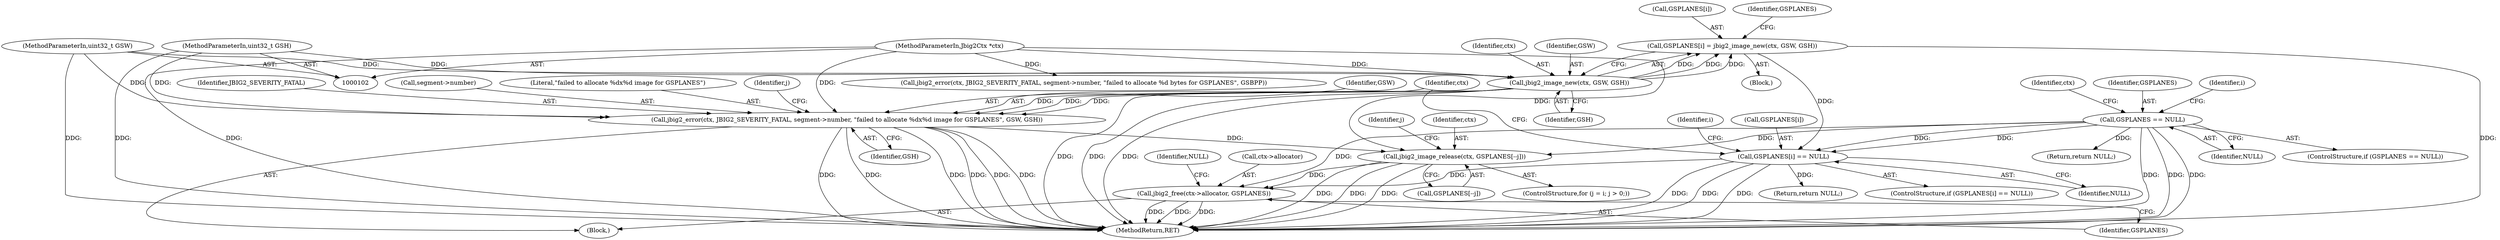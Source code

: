 digraph "0_ghostscript_e698d5c11d27212aa1098bc5b1673a3378563092_1@API" {
"1000202" [label="(Call,jbig2_free(ctx->allocator, GSPLANES))"];
"1000141" [label="(Call,GSPLANES == NULL)"];
"1000174" [label="(Call,GSPLANES[i] == NULL)"];
"1000165" [label="(Call,GSPLANES[i] = jbig2_image_new(ctx, GSW, GSH))"];
"1000169" [label="(Call,jbig2_image_new(ctx, GSW, GSH))"];
"1000103" [label="(MethodParameterIn,Jbig2Ctx *ctx)"];
"1000108" [label="(MethodParameterIn,uint32_t GSW)"];
"1000109" [label="(MethodParameterIn,uint32_t GSH)"];
"1000196" [label="(Call,jbig2_image_release(ctx, GSPLANES[--j]))"];
"1000180" [label="(Call,jbig2_error(ctx, JBIG2_SEVERITY_FATAL, segment->number, \"failed to allocate %dx%d image for GSPLANES\", GSW, GSH))"];
"1000180" [label="(Call,jbig2_error(ctx, JBIG2_SEVERITY_FATAL, segment->number, \"failed to allocate %dx%d image for GSPLANES\", GSW, GSH))"];
"1000157" [label="(Identifier,i)"];
"1000169" [label="(Call,jbig2_image_new(ctx, GSW, GSH))"];
"1000166" [label="(Call,GSPLANES[i])"];
"1000186" [label="(Literal,\"failed to allocate %dx%d image for GSPLANES\")"];
"1000143" [label="(Identifier,NULL)"];
"1000179" [label="(Block,)"];
"1000146" [label="(Identifier,ctx)"];
"1000172" [label="(Identifier,GSH)"];
"1000145" [label="(Call,jbig2_error(ctx, JBIG2_SEVERITY_FATAL, segment->number, \"failed to allocate %d bytes for GSPLANES\", GSBPP))"];
"1000165" [label="(Call,GSPLANES[i] = jbig2_image_new(ctx, GSW, GSH))"];
"1000174" [label="(Call,GSPLANES[i] == NULL)"];
"1000178" [label="(Identifier,NULL)"];
"1000196" [label="(Call,jbig2_image_release(ctx, GSPLANES[--j]))"];
"1000181" [label="(Identifier,ctx)"];
"1000188" [label="(Identifier,GSH)"];
"1000189" [label="(ControlStructure,for (j = i; j > 0;))"];
"1000191" [label="(Identifier,j)"];
"1000142" [label="(Identifier,GSPLANES)"];
"1000209" [label="(MethodReturn,RET)"];
"1000187" [label="(Identifier,GSW)"];
"1000198" [label="(Call,GSPLANES[--j])"];
"1000164" [label="(Block,)"];
"1000163" [label="(Identifier,i)"];
"1000103" [label="(MethodParameterIn,Jbig2Ctx *ctx)"];
"1000207" [label="(Return,return NULL;)"];
"1000203" [label="(Call,ctx->allocator)"];
"1000175" [label="(Call,GSPLANES[i])"];
"1000194" [label="(Identifier,j)"];
"1000208" [label="(Identifier,NULL)"];
"1000176" [label="(Identifier,GSPLANES)"];
"1000173" [label="(ControlStructure,if (GSPLANES[i] == NULL))"];
"1000170" [label="(Identifier,ctx)"];
"1000140" [label="(ControlStructure,if (GSPLANES == NULL))"];
"1000108" [label="(MethodParameterIn,uint32_t GSW)"];
"1000141" [label="(Call,GSPLANES == NULL)"];
"1000197" [label="(Identifier,ctx)"];
"1000182" [label="(Identifier,JBIG2_SEVERITY_FATAL)"];
"1000202" [label="(Call,jbig2_free(ctx->allocator, GSPLANES))"];
"1000153" [label="(Return,return NULL;)"];
"1000171" [label="(Identifier,GSW)"];
"1000183" [label="(Call,segment->number)"];
"1000109" [label="(MethodParameterIn,uint32_t GSH)"];
"1000206" [label="(Identifier,GSPLANES)"];
"1000202" -> "1000179"  [label="AST: "];
"1000202" -> "1000206"  [label="CFG: "];
"1000203" -> "1000202"  [label="AST: "];
"1000206" -> "1000202"  [label="AST: "];
"1000208" -> "1000202"  [label="CFG: "];
"1000202" -> "1000209"  [label="DDG: "];
"1000202" -> "1000209"  [label="DDG: "];
"1000202" -> "1000209"  [label="DDG: "];
"1000141" -> "1000202"  [label="DDG: "];
"1000174" -> "1000202"  [label="DDG: "];
"1000196" -> "1000202"  [label="DDG: "];
"1000141" -> "1000140"  [label="AST: "];
"1000141" -> "1000143"  [label="CFG: "];
"1000142" -> "1000141"  [label="AST: "];
"1000143" -> "1000141"  [label="AST: "];
"1000146" -> "1000141"  [label="CFG: "];
"1000157" -> "1000141"  [label="CFG: "];
"1000141" -> "1000209"  [label="DDG: "];
"1000141" -> "1000209"  [label="DDG: "];
"1000141" -> "1000209"  [label="DDG: "];
"1000141" -> "1000153"  [label="DDG: "];
"1000141" -> "1000174"  [label="DDG: "];
"1000141" -> "1000174"  [label="DDG: "];
"1000141" -> "1000196"  [label="DDG: "];
"1000174" -> "1000173"  [label="AST: "];
"1000174" -> "1000178"  [label="CFG: "];
"1000175" -> "1000174"  [label="AST: "];
"1000178" -> "1000174"  [label="AST: "];
"1000181" -> "1000174"  [label="CFG: "];
"1000163" -> "1000174"  [label="CFG: "];
"1000174" -> "1000209"  [label="DDG: "];
"1000174" -> "1000209"  [label="DDG: "];
"1000174" -> "1000209"  [label="DDG: "];
"1000165" -> "1000174"  [label="DDG: "];
"1000174" -> "1000207"  [label="DDG: "];
"1000165" -> "1000164"  [label="AST: "];
"1000165" -> "1000169"  [label="CFG: "];
"1000166" -> "1000165"  [label="AST: "];
"1000169" -> "1000165"  [label="AST: "];
"1000176" -> "1000165"  [label="CFG: "];
"1000165" -> "1000209"  [label="DDG: "];
"1000169" -> "1000165"  [label="DDG: "];
"1000169" -> "1000165"  [label="DDG: "];
"1000169" -> "1000165"  [label="DDG: "];
"1000169" -> "1000172"  [label="CFG: "];
"1000170" -> "1000169"  [label="AST: "];
"1000171" -> "1000169"  [label="AST: "];
"1000172" -> "1000169"  [label="AST: "];
"1000169" -> "1000209"  [label="DDG: "];
"1000169" -> "1000209"  [label="DDG: "];
"1000169" -> "1000209"  [label="DDG: "];
"1000103" -> "1000169"  [label="DDG: "];
"1000108" -> "1000169"  [label="DDG: "];
"1000109" -> "1000169"  [label="DDG: "];
"1000169" -> "1000180"  [label="DDG: "];
"1000169" -> "1000180"  [label="DDG: "];
"1000169" -> "1000180"  [label="DDG: "];
"1000103" -> "1000102"  [label="AST: "];
"1000103" -> "1000209"  [label="DDG: "];
"1000103" -> "1000145"  [label="DDG: "];
"1000103" -> "1000180"  [label="DDG: "];
"1000103" -> "1000196"  [label="DDG: "];
"1000108" -> "1000102"  [label="AST: "];
"1000108" -> "1000209"  [label="DDG: "];
"1000108" -> "1000180"  [label="DDG: "];
"1000109" -> "1000102"  [label="AST: "];
"1000109" -> "1000209"  [label="DDG: "];
"1000109" -> "1000180"  [label="DDG: "];
"1000196" -> "1000189"  [label="AST: "];
"1000196" -> "1000198"  [label="CFG: "];
"1000197" -> "1000196"  [label="AST: "];
"1000198" -> "1000196"  [label="AST: "];
"1000194" -> "1000196"  [label="CFG: "];
"1000196" -> "1000209"  [label="DDG: "];
"1000196" -> "1000209"  [label="DDG: "];
"1000196" -> "1000209"  [label="DDG: "];
"1000180" -> "1000196"  [label="DDG: "];
"1000180" -> "1000179"  [label="AST: "];
"1000180" -> "1000188"  [label="CFG: "];
"1000181" -> "1000180"  [label="AST: "];
"1000182" -> "1000180"  [label="AST: "];
"1000183" -> "1000180"  [label="AST: "];
"1000186" -> "1000180"  [label="AST: "];
"1000187" -> "1000180"  [label="AST: "];
"1000188" -> "1000180"  [label="AST: "];
"1000191" -> "1000180"  [label="CFG: "];
"1000180" -> "1000209"  [label="DDG: "];
"1000180" -> "1000209"  [label="DDG: "];
"1000180" -> "1000209"  [label="DDG: "];
"1000180" -> "1000209"  [label="DDG: "];
"1000180" -> "1000209"  [label="DDG: "];
"1000180" -> "1000209"  [label="DDG: "];
}
